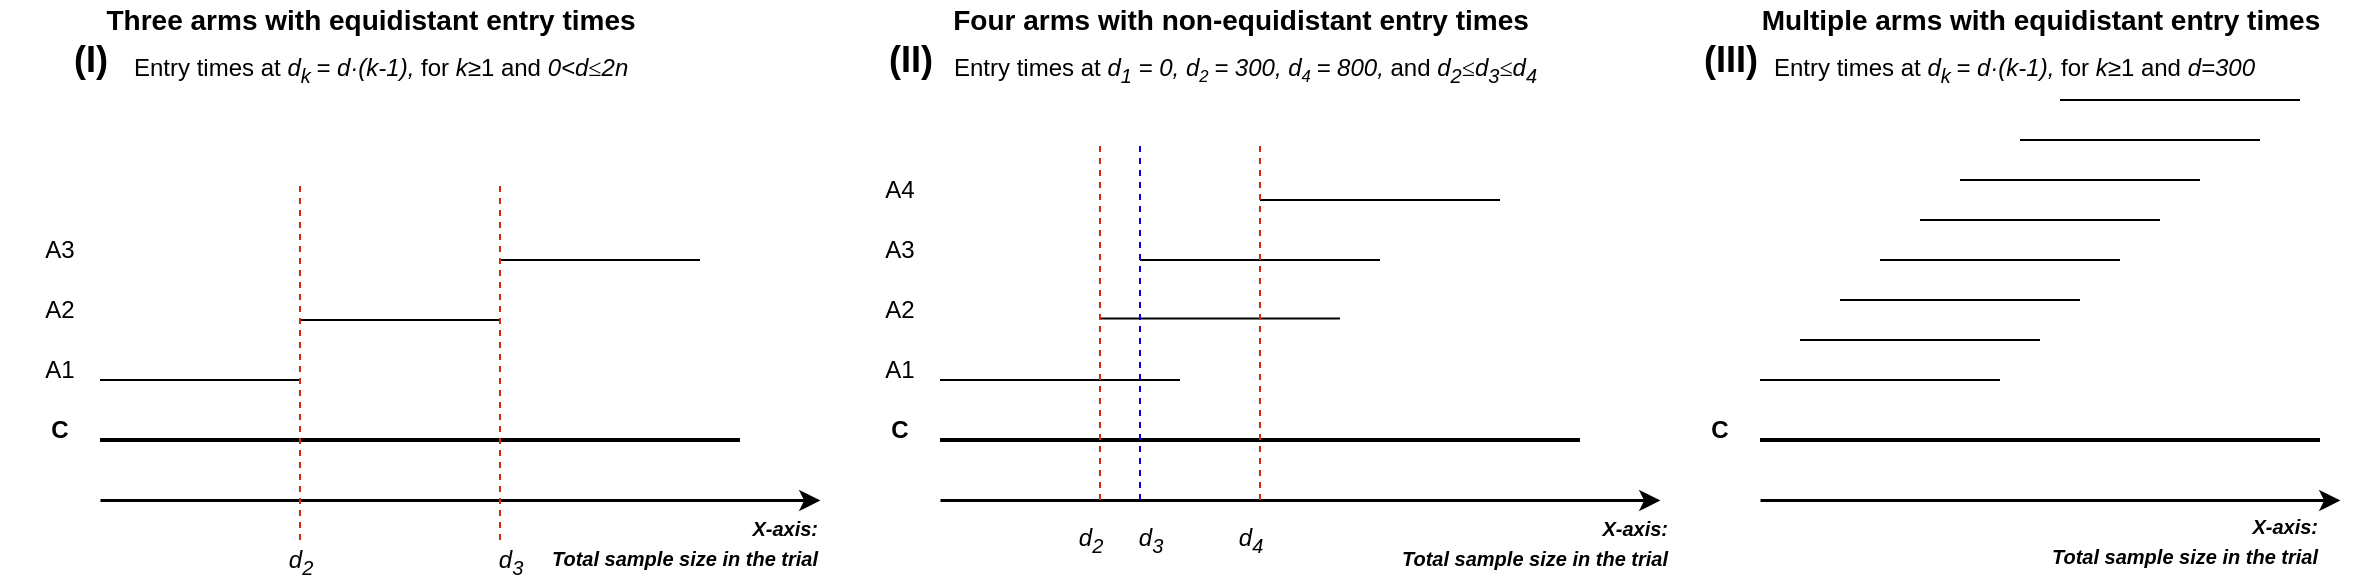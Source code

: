 <mxfile version="22.1.21" type="device">
  <diagram id="2-l1NJynXQIDxvilYgY3" name="Page-1">
    <mxGraphModel dx="1434" dy="884" grid="1" gridSize="10" guides="1" tooltips="1" connect="1" arrows="1" fold="1" page="1" pageScale="1" pageWidth="1200" pageHeight="300" math="0" shadow="0">
      <root>
        <mxCell id="0" />
        <mxCell id="1" parent="0" />
        <mxCell id="LGmv6He7c4hTNf7auWnH-17" value="" style="endArrow=classic;html=1;rounded=0;strokeWidth=1.5;" parent="1" edge="1">
          <mxGeometry width="50" height="50" relative="1" as="geometry">
            <mxPoint x="50" y="250" as="sourcePoint" />
            <mxPoint x="410" y="250" as="targetPoint" />
          </mxGeometry>
        </mxCell>
        <mxCell id="LGmv6He7c4hTNf7auWnH-18" value="" style="endArrow=none;html=1;rounded=0;fontStyle=1;strokeWidth=2;" parent="1" edge="1">
          <mxGeometry width="50" height="50" relative="1" as="geometry">
            <mxPoint x="50" y="220" as="sourcePoint" />
            <mxPoint x="370" y="220" as="targetPoint" />
          </mxGeometry>
        </mxCell>
        <mxCell id="LGmv6He7c4hTNf7auWnH-19" value="" style="endArrow=none;html=1;rounded=0;" parent="1" edge="1">
          <mxGeometry width="50" height="50" relative="1" as="geometry">
            <mxPoint x="50" y="190" as="sourcePoint" />
            <mxPoint x="150" y="190" as="targetPoint" />
          </mxGeometry>
        </mxCell>
        <mxCell id="LGmv6He7c4hTNf7auWnH-22" value="C" style="text;html=1;strokeColor=none;fillColor=none;align=center;verticalAlign=middle;whiteSpace=wrap;rounded=0;fontStyle=1" parent="1" vertex="1">
          <mxGeometry y="200" width="60" height="30" as="geometry" />
        </mxCell>
        <mxCell id="LGmv6He7c4hTNf7auWnH-23" value="A1" style="text;html=1;strokeColor=none;fillColor=none;align=center;verticalAlign=middle;whiteSpace=wrap;rounded=0;" parent="1" vertex="1">
          <mxGeometry y="170" width="60" height="30" as="geometry" />
        </mxCell>
        <mxCell id="LGmv6He7c4hTNf7auWnH-24" value="A2" style="text;html=1;strokeColor=none;fillColor=none;align=center;verticalAlign=middle;whiteSpace=wrap;rounded=0;" parent="1" vertex="1">
          <mxGeometry y="140" width="60" height="30" as="geometry" />
        </mxCell>
        <mxCell id="LGmv6He7c4hTNf7auWnH-25" value="A3" style="text;html=1;strokeColor=none;fillColor=none;align=center;verticalAlign=middle;whiteSpace=wrap;rounded=0;" parent="1" vertex="1">
          <mxGeometry y="110" width="60" height="30" as="geometry" />
        </mxCell>
        <mxCell id="LGmv6He7c4hTNf7auWnH-28" value="" style="endArrow=none;html=1;rounded=0;" parent="1" edge="1">
          <mxGeometry width="50" height="50" relative="1" as="geometry">
            <mxPoint x="150" y="160" as="sourcePoint" />
            <mxPoint x="250" y="160" as="targetPoint" />
          </mxGeometry>
        </mxCell>
        <mxCell id="LGmv6He7c4hTNf7auWnH-29" value="" style="endArrow=none;html=1;rounded=0;" parent="1" edge="1">
          <mxGeometry width="50" height="50" relative="1" as="geometry">
            <mxPoint x="250" y="130" as="sourcePoint" />
            <mxPoint x="350" y="130" as="targetPoint" />
          </mxGeometry>
        </mxCell>
        <mxCell id="LGmv6He7c4hTNf7auWnH-30" value="" style="endArrow=classic;html=1;rounded=0;strokeWidth=1.5;" parent="1" edge="1">
          <mxGeometry width="50" height="50" relative="1" as="geometry">
            <mxPoint x="470" y="250" as="sourcePoint" />
            <mxPoint x="830" y="250" as="targetPoint" />
          </mxGeometry>
        </mxCell>
        <mxCell id="LGmv6He7c4hTNf7auWnH-31" value="" style="endArrow=none;html=1;rounded=0;fontStyle=1;strokeWidth=2;" parent="1" edge="1">
          <mxGeometry width="50" height="50" relative="1" as="geometry">
            <mxPoint x="470" y="220" as="sourcePoint" />
            <mxPoint x="790" y="220" as="targetPoint" />
          </mxGeometry>
        </mxCell>
        <mxCell id="LGmv6He7c4hTNf7auWnH-35" value="C" style="text;html=1;strokeColor=none;fillColor=none;align=center;verticalAlign=middle;whiteSpace=wrap;rounded=0;fontStyle=1" parent="1" vertex="1">
          <mxGeometry x="420" y="200" width="60" height="30" as="geometry" />
        </mxCell>
        <mxCell id="LGmv6He7c4hTNf7auWnH-36" value="A1" style="text;html=1;strokeColor=none;fillColor=none;align=center;verticalAlign=middle;whiteSpace=wrap;rounded=0;" parent="1" vertex="1">
          <mxGeometry x="420" y="170" width="60" height="30" as="geometry" />
        </mxCell>
        <mxCell id="LGmv6He7c4hTNf7auWnH-37" value="A2" style="text;html=1;strokeColor=none;fillColor=none;align=center;verticalAlign=middle;whiteSpace=wrap;rounded=0;" parent="1" vertex="1">
          <mxGeometry x="420" y="140" width="60" height="30" as="geometry" />
        </mxCell>
        <mxCell id="LGmv6He7c4hTNf7auWnH-38" value="A3" style="text;html=1;strokeColor=none;fillColor=none;align=center;verticalAlign=middle;whiteSpace=wrap;rounded=0;" parent="1" vertex="1">
          <mxGeometry x="420" y="110" width="60" height="30" as="geometry" />
        </mxCell>
        <mxCell id="LGmv6He7c4hTNf7auWnH-39" value="" style="endArrow=none;html=1;rounded=0;" parent="1" edge="1">
          <mxGeometry width="50" height="50" relative="1" as="geometry">
            <mxPoint x="630" y="100" as="sourcePoint" />
            <mxPoint x="750" y="100" as="targetPoint" />
          </mxGeometry>
        </mxCell>
        <mxCell id="LGmv6He7c4hTNf7auWnH-40" value="" style="endArrow=none;html=1;rounded=0;" parent="1" edge="1">
          <mxGeometry width="50" height="50" relative="1" as="geometry">
            <mxPoint x="470" y="190" as="sourcePoint" />
            <mxPoint x="590" y="190" as="targetPoint" />
          </mxGeometry>
        </mxCell>
        <mxCell id="LGmv6He7c4hTNf7auWnH-41" value="" style="endArrow=none;html=1;rounded=0;" parent="1" edge="1">
          <mxGeometry width="50" height="50" relative="1" as="geometry">
            <mxPoint x="550" y="159.31" as="sourcePoint" />
            <mxPoint x="670" y="159.31" as="targetPoint" />
          </mxGeometry>
        </mxCell>
        <mxCell id="LGmv6He7c4hTNf7auWnH-42" value="" style="endArrow=none;html=1;rounded=0;" parent="1" edge="1">
          <mxGeometry width="50" height="50" relative="1" as="geometry">
            <mxPoint x="570.0" y="130.0" as="sourcePoint" />
            <mxPoint x="690" y="130.0" as="targetPoint" />
          </mxGeometry>
        </mxCell>
        <mxCell id="LGmv6He7c4hTNf7auWnH-43" value="A4" style="text;html=1;strokeColor=none;fillColor=none;align=center;verticalAlign=middle;whiteSpace=wrap;rounded=0;" parent="1" vertex="1">
          <mxGeometry x="420" y="80" width="60" height="30" as="geometry" />
        </mxCell>
        <mxCell id="LGmv6He7c4hTNf7auWnH-44" value="" style="endArrow=classic;html=1;rounded=0;strokeWidth=1.5;" parent="1" edge="1">
          <mxGeometry width="50" height="50" relative="1" as="geometry">
            <mxPoint x="880" y="250" as="sourcePoint" />
            <mxPoint x="1170" y="250" as="targetPoint" />
          </mxGeometry>
        </mxCell>
        <mxCell id="LGmv6He7c4hTNf7auWnH-45" value="" style="endArrow=none;html=1;rounded=0;fontStyle=1;strokeWidth=2;" parent="1" edge="1">
          <mxGeometry width="50" height="50" relative="1" as="geometry">
            <mxPoint x="880" y="220" as="sourcePoint" />
            <mxPoint x="1160" y="220" as="targetPoint" />
          </mxGeometry>
        </mxCell>
        <mxCell id="LGmv6He7c4hTNf7auWnH-46" value="C" style="text;html=1;strokeColor=none;fillColor=none;align=center;verticalAlign=middle;whiteSpace=wrap;rounded=0;fontStyle=1" parent="1" vertex="1">
          <mxGeometry x="830" y="200" width="60" height="30" as="geometry" />
        </mxCell>
        <mxCell id="LGmv6He7c4hTNf7auWnH-50" value="" style="endArrow=none;html=1;rounded=0;" parent="1" edge="1">
          <mxGeometry width="50" height="50" relative="1" as="geometry">
            <mxPoint x="940" y="130" as="sourcePoint" />
            <mxPoint x="1060" y="130" as="targetPoint" />
          </mxGeometry>
        </mxCell>
        <mxCell id="LGmv6He7c4hTNf7auWnH-51" value="" style="endArrow=none;html=1;rounded=0;" parent="1" edge="1">
          <mxGeometry width="50" height="50" relative="1" as="geometry">
            <mxPoint x="880" y="190" as="sourcePoint" />
            <mxPoint x="1000" y="190" as="targetPoint" />
          </mxGeometry>
        </mxCell>
        <mxCell id="LGmv6He7c4hTNf7auWnH-52" value="" style="endArrow=none;html=1;rounded=0;" parent="1" edge="1">
          <mxGeometry width="50" height="50" relative="1" as="geometry">
            <mxPoint x="900" y="170.0" as="sourcePoint" />
            <mxPoint x="1020" y="170.0" as="targetPoint" />
          </mxGeometry>
        </mxCell>
        <mxCell id="LGmv6He7c4hTNf7auWnH-53" value="" style="endArrow=none;html=1;rounded=0;" parent="1" edge="1">
          <mxGeometry width="50" height="50" relative="1" as="geometry">
            <mxPoint x="920" y="150" as="sourcePoint" />
            <mxPoint x="1040" y="150" as="targetPoint" />
          </mxGeometry>
        </mxCell>
        <mxCell id="LGmv6He7c4hTNf7auWnH-55" value="" style="endArrow=none;html=1;rounded=0;" parent="1" edge="1">
          <mxGeometry width="50" height="50" relative="1" as="geometry">
            <mxPoint x="960" y="110" as="sourcePoint" />
            <mxPoint x="1080" y="110" as="targetPoint" />
          </mxGeometry>
        </mxCell>
        <mxCell id="LGmv6He7c4hTNf7auWnH-56" value="" style="endArrow=none;html=1;rounded=0;" parent="1" edge="1">
          <mxGeometry width="50" height="50" relative="1" as="geometry">
            <mxPoint x="980" y="90" as="sourcePoint" />
            <mxPoint x="1100" y="90" as="targetPoint" />
          </mxGeometry>
        </mxCell>
        <mxCell id="LGmv6He7c4hTNf7auWnH-57" value="" style="endArrow=none;html=1;rounded=0;" parent="1" edge="1">
          <mxGeometry width="50" height="50" relative="1" as="geometry">
            <mxPoint x="1010" y="70" as="sourcePoint" />
            <mxPoint x="1130" y="70" as="targetPoint" />
          </mxGeometry>
        </mxCell>
        <mxCell id="LGmv6He7c4hTNf7auWnH-58" value="" style="endArrow=none;html=1;rounded=0;" parent="1" edge="1">
          <mxGeometry width="50" height="50" relative="1" as="geometry">
            <mxPoint x="1030" y="50" as="sourcePoint" />
            <mxPoint x="1150" y="50" as="targetPoint" />
          </mxGeometry>
        </mxCell>
        <mxCell id="LGmv6He7c4hTNf7auWnH-61" value="" style="endArrow=none;dashed=1;html=1;rounded=0;fillColor=#f5f5f5;strokeColor=#D92B09;" parent="1" edge="1">
          <mxGeometry width="50" height="50" relative="1" as="geometry">
            <mxPoint x="150" y="270" as="sourcePoint" />
            <mxPoint x="150" y="90" as="targetPoint" />
          </mxGeometry>
        </mxCell>
        <mxCell id="LGmv6He7c4hTNf7auWnH-62" value="" style="endArrow=none;dashed=1;html=1;rounded=0;fillColor=#f5f5f5;strokeColor=#D92B09;" parent="1" edge="1">
          <mxGeometry width="50" height="50" relative="1" as="geometry">
            <mxPoint x="250" y="270" as="sourcePoint" />
            <mxPoint x="250" y="90" as="targetPoint" />
          </mxGeometry>
        </mxCell>
        <mxCell id="LGmv6He7c4hTNf7auWnH-63" value="" style="endArrow=none;dashed=1;html=1;rounded=0;fillColor=#f5f5f5;strokeColor=#D92B09;" parent="1" edge="1">
          <mxGeometry width="50" height="50" relative="1" as="geometry">
            <mxPoint x="550" y="250" as="sourcePoint" />
            <mxPoint x="550" y="70" as="targetPoint" />
          </mxGeometry>
        </mxCell>
        <mxCell id="LGmv6He7c4hTNf7auWnH-65" value="&lt;font style=&quot;font-size: 12px&quot;&gt;Entry times at&amp;nbsp;&lt;i&gt;d&lt;sub&gt;k&amp;nbsp;&lt;/sub&gt;&lt;/i&gt;&lt;i&gt;= d·(k-1)&lt;/i&gt;&lt;i&gt;, &lt;/i&gt;for &lt;i&gt;k&lt;/i&gt;≥1 and&amp;nbsp;&lt;i&gt;0&amp;lt;d&lt;/i&gt;&lt;span style=&quot;font-family: &amp;quot;calibri&amp;quot;&quot;&gt;≤&lt;/span&gt;&lt;i&gt;2n&lt;/i&gt;&lt;/font&gt;" style="text;html=1;strokeColor=none;fillColor=none;align=left;verticalAlign=middle;whiteSpace=wrap;rounded=0;" parent="1" vertex="1">
          <mxGeometry x="65" y="20" width="360" height="30" as="geometry" />
        </mxCell>
        <mxCell id="LGmv6He7c4hTNf7auWnH-66" value="&lt;div&gt;&lt;/div&gt;&lt;span style=&quot;border-color: var(--border-color);&quot;&gt;Entry times at&lt;i&gt; d&lt;/i&gt;&lt;sub style=&quot;font-style: italic; border-color: var(--border-color);&quot;&gt;1&lt;/sub&gt;&lt;i&gt;&amp;nbsp;= 0,&amp;nbsp;&lt;/i&gt;&lt;i style=&quot;font-style: italic; background-color: initial;&quot;&gt;d&lt;span style=&quot;font-size: 10px&quot;&gt;&lt;sub&gt;2&lt;/sub&gt;&amp;nbsp;&lt;/span&gt;= 300,&amp;nbsp;&lt;/i&gt;&lt;i style=&quot;font-style: italic; background-color: initial;&quot;&gt;d&lt;span style=&quot;font-size: 10px&quot;&gt;&lt;sub&gt;4&lt;/sub&gt;&amp;nbsp;&lt;/span&gt;= 800,&amp;nbsp;&lt;/i&gt;&lt;span style=&quot;background-color: initial;&quot;&gt;and&amp;nbsp;&lt;/span&gt;&lt;i style=&quot;font-style: italic; border-color: var(--border-color);&quot;&gt;&lt;i style=&quot;border-color: var(--border-color); background-color: initial;&quot;&gt;d&lt;sub style=&quot;border-color: var(--border-color);&quot;&gt;2&lt;/sub&gt;&lt;/i&gt;&lt;/i&gt;&lt;span style=&quot;font-style: italic; background-color: initial; font-family: calibri;&quot;&gt;≤&lt;/span&gt;&lt;i style=&quot;font-style: italic; background-color: initial;&quot;&gt;d&lt;sub&gt;3&lt;/sub&gt;&lt;/i&gt;&lt;span style=&quot;font-style: italic; background-color: initial; font-family: calibri;&quot;&gt;≤&lt;/span&gt;&lt;i style=&quot;font-style: italic; border-color: var(--border-color);&quot;&gt;&lt;i style=&quot;border-color: var(--border-color); background-color: initial;&quot;&gt;d&lt;sub style=&quot;border-color: var(--border-color);&quot;&gt;4&amp;nbsp;&lt;/sub&gt;&lt;/i&gt;&lt;/i&gt;&lt;br&gt;&lt;/span&gt;" style="text;html=1;strokeColor=none;fillColor=none;align=left;verticalAlign=middle;whiteSpace=wrap;rounded=0;" parent="1" vertex="1">
          <mxGeometry x="475" y="5" width="360" height="60" as="geometry" />
        </mxCell>
        <mxCell id="LGmv6He7c4hTNf7auWnH-67" value="Entry times at&amp;nbsp;&lt;i style=&quot;border-color: var(--border-color);&quot;&gt;d&lt;sub style=&quot;border-color: var(--border-color);&quot;&gt;k&amp;nbsp;&lt;/sub&gt;&lt;/i&gt;&lt;i style=&quot;border-color: var(--border-color);&quot;&gt;= d·(k-1)&lt;/i&gt;&lt;i&gt;,&amp;nbsp;&lt;/i&gt;for&amp;nbsp;&lt;i style=&quot;border-color: var(--border-color);&quot;&gt;k&lt;/i&gt;≥1 and&amp;nbsp;&lt;i&gt;d=300&lt;/i&gt;" style="text;html=1;strokeColor=none;fillColor=none;align=left;verticalAlign=middle;whiteSpace=wrap;rounded=0;" parent="1" vertex="1">
          <mxGeometry x="885" y="20" width="290" height="30" as="geometry" />
        </mxCell>
        <mxCell id="LGmv6He7c4hTNf7auWnH-68" value="" style="endArrow=none;dashed=1;html=1;rounded=0;fillColor=#f5f5f5;strokeColor=#D92B09;" parent="1" edge="1">
          <mxGeometry width="50" height="50" relative="1" as="geometry">
            <mxPoint x="630" y="250" as="sourcePoint" />
            <mxPoint x="630" y="70" as="targetPoint" />
          </mxGeometry>
        </mxCell>
        <mxCell id="LGmv6He7c4hTNf7auWnH-69" value="" style="endArrow=none;dashed=1;html=1;rounded=0;fillColor=#f5f5f5;strokeColor=#0E00D9;" parent="1" edge="1">
          <mxGeometry width="50" height="50" relative="1" as="geometry">
            <mxPoint x="570" y="250" as="sourcePoint" />
            <mxPoint x="570" y="70" as="targetPoint" />
          </mxGeometry>
        </mxCell>
        <mxCell id="LGmv6He7c4hTNf7auWnH-71" value="&lt;i&gt;d&lt;sub&gt;2&lt;/sub&gt;&lt;/i&gt;" style="text;html=1;align=center;verticalAlign=middle;resizable=0;points=[];autosize=1;strokeColor=none;fillColor=none;" parent="1" vertex="1">
          <mxGeometry x="135" y="271" width="30" height="20" as="geometry" />
        </mxCell>
        <mxCell id="LGmv6He7c4hTNf7auWnH-73" value="&lt;i&gt;d&lt;sub&gt;3&lt;/sub&gt;&lt;/i&gt;" style="text;html=1;align=center;verticalAlign=middle;resizable=0;points=[];autosize=1;strokeColor=none;fillColor=none;" parent="1" vertex="1">
          <mxGeometry x="240" y="271" width="30" height="20" as="geometry" />
        </mxCell>
        <mxCell id="LGmv6He7c4hTNf7auWnH-74" value="&lt;i&gt;d&lt;sub&gt;2&lt;/sub&gt;&lt;/i&gt;" style="text;html=1;align=center;verticalAlign=middle;resizable=0;points=[];autosize=1;strokeColor=none;fillColor=none;" parent="1" vertex="1">
          <mxGeometry x="530" y="260" width="30" height="20" as="geometry" />
        </mxCell>
        <mxCell id="LGmv6He7c4hTNf7auWnH-75" value="&lt;i&gt;d&lt;sub&gt;4&lt;/sub&gt;&lt;/i&gt;" style="text;html=1;align=center;verticalAlign=middle;resizable=0;points=[];autosize=1;strokeColor=none;fillColor=none;" parent="1" vertex="1">
          <mxGeometry x="610" y="260" width="30" height="20" as="geometry" />
        </mxCell>
        <mxCell id="1r-bIsDnKTiyUsv8Mo2x-3" value="&lt;b&gt;&lt;font style=&quot;font-size: 18px&quot;&gt;(I)&lt;/font&gt;&lt;/b&gt;" style="text;html=1;align=center;verticalAlign=middle;resizable=0;points=[];autosize=1;strokeColor=none;fillColor=none;" parent="1" vertex="1">
          <mxGeometry x="25" y="10" width="40" height="40" as="geometry" />
        </mxCell>
        <mxCell id="1r-bIsDnKTiyUsv8Mo2x-4" value="&lt;b&gt;&lt;font style=&quot;font-size: 18px&quot;&gt;(II)&lt;/font&gt;&lt;/b&gt;" style="text;html=1;align=center;verticalAlign=middle;resizable=0;points=[];autosize=1;strokeColor=none;fillColor=none;" parent="1" vertex="1">
          <mxGeometry x="430" y="10" width="50" height="40" as="geometry" />
        </mxCell>
        <mxCell id="1r-bIsDnKTiyUsv8Mo2x-5" value="&lt;b&gt;&lt;font style=&quot;font-size: 18px&quot;&gt;(III)&lt;/font&gt;&lt;/b&gt;" style="text;html=1;align=center;verticalAlign=middle;resizable=0;points=[];autosize=1;strokeColor=none;fillColor=none;" parent="1" vertex="1">
          <mxGeometry x="840" y="10" width="50" height="40" as="geometry" />
        </mxCell>
        <mxCell id="aCSH_HUlUN5xjVTYZ2vd-2" value="&lt;b&gt;&lt;font style=&quot;font-size: 14px&quot;&gt;Three arms with equidistant entry times&lt;/font&gt;&lt;/b&gt;" style="text;html=1;align=center;verticalAlign=middle;resizable=0;points=[];autosize=1;strokeColor=none;fillColor=none;" parent="1" vertex="1">
          <mxGeometry x="45" width="280" height="20" as="geometry" />
        </mxCell>
        <mxCell id="aCSH_HUlUN5xjVTYZ2vd-3" value="&lt;b&gt;&lt;font style=&quot;font-size: 14px&quot;&gt;Four arms with non-equidistant entry times&lt;/font&gt;&lt;/b&gt;" style="text;html=1;align=center;verticalAlign=middle;resizable=0;points=[];autosize=1;strokeColor=none;fillColor=none;" parent="1" vertex="1">
          <mxGeometry x="470" width="300" height="20" as="geometry" />
        </mxCell>
        <mxCell id="aCSH_HUlUN5xjVTYZ2vd-4" value="&lt;b&gt;&lt;font style=&quot;font-size: 14px&quot;&gt;Multiple arms with equidistant entry times&lt;/font&gt;&lt;/b&gt;" style="text;html=1;align=center;verticalAlign=middle;resizable=0;points=[];autosize=1;strokeColor=none;fillColor=none;" parent="1" vertex="1">
          <mxGeometry x="875" width="290" height="20" as="geometry" />
        </mxCell>
        <mxCell id="aCSH_HUlUN5xjVTYZ2vd-5" value="&lt;i&gt;d&lt;sub&gt;3&lt;/sub&gt;&lt;/i&gt;" style="text;html=1;align=center;verticalAlign=middle;resizable=0;points=[];autosize=1;strokeColor=none;fillColor=none;" parent="1" vertex="1">
          <mxGeometry x="560" y="260" width="30" height="20" as="geometry" />
        </mxCell>
        <mxCell id="LEHnanmH9IcU5SpTAGnk-1" value="&lt;i style=&quot;font-size: 10px&quot;&gt;&lt;b&gt;X-axis:&lt;br&gt;Total sample size in the trial&lt;/b&gt;&lt;/i&gt;" style="text;html=1;align=right;verticalAlign=middle;resizable=0;points=[];autosize=1;strokeColor=none;fillColor=none;" parent="1" vertex="1">
          <mxGeometry x="260" y="251" width="150" height="40" as="geometry" />
        </mxCell>
        <mxCell id="LEHnanmH9IcU5SpTAGnk-2" value="&lt;i style=&quot;font-size: 10px&quot;&gt;&lt;b&gt;X-axis:&lt;br&gt;Total sample size in the trial&lt;/b&gt;&lt;/i&gt;" style="text;html=1;align=right;verticalAlign=middle;resizable=0;points=[];autosize=1;strokeColor=none;fillColor=none;" parent="1" vertex="1">
          <mxGeometry x="685" y="251" width="150" height="40" as="geometry" />
        </mxCell>
        <mxCell id="LEHnanmH9IcU5SpTAGnk-3" value="&lt;i style=&quot;font-size: 10px&quot;&gt;&lt;b&gt;X-axis:&lt;br&gt;Total sample size in the trial&lt;/b&gt;&lt;/i&gt;" style="text;html=1;align=right;verticalAlign=middle;resizable=0;points=[];autosize=1;strokeColor=none;fillColor=none;" parent="1" vertex="1">
          <mxGeometry x="1010" y="250" width="150" height="40" as="geometry" />
        </mxCell>
      </root>
    </mxGraphModel>
  </diagram>
</mxfile>
